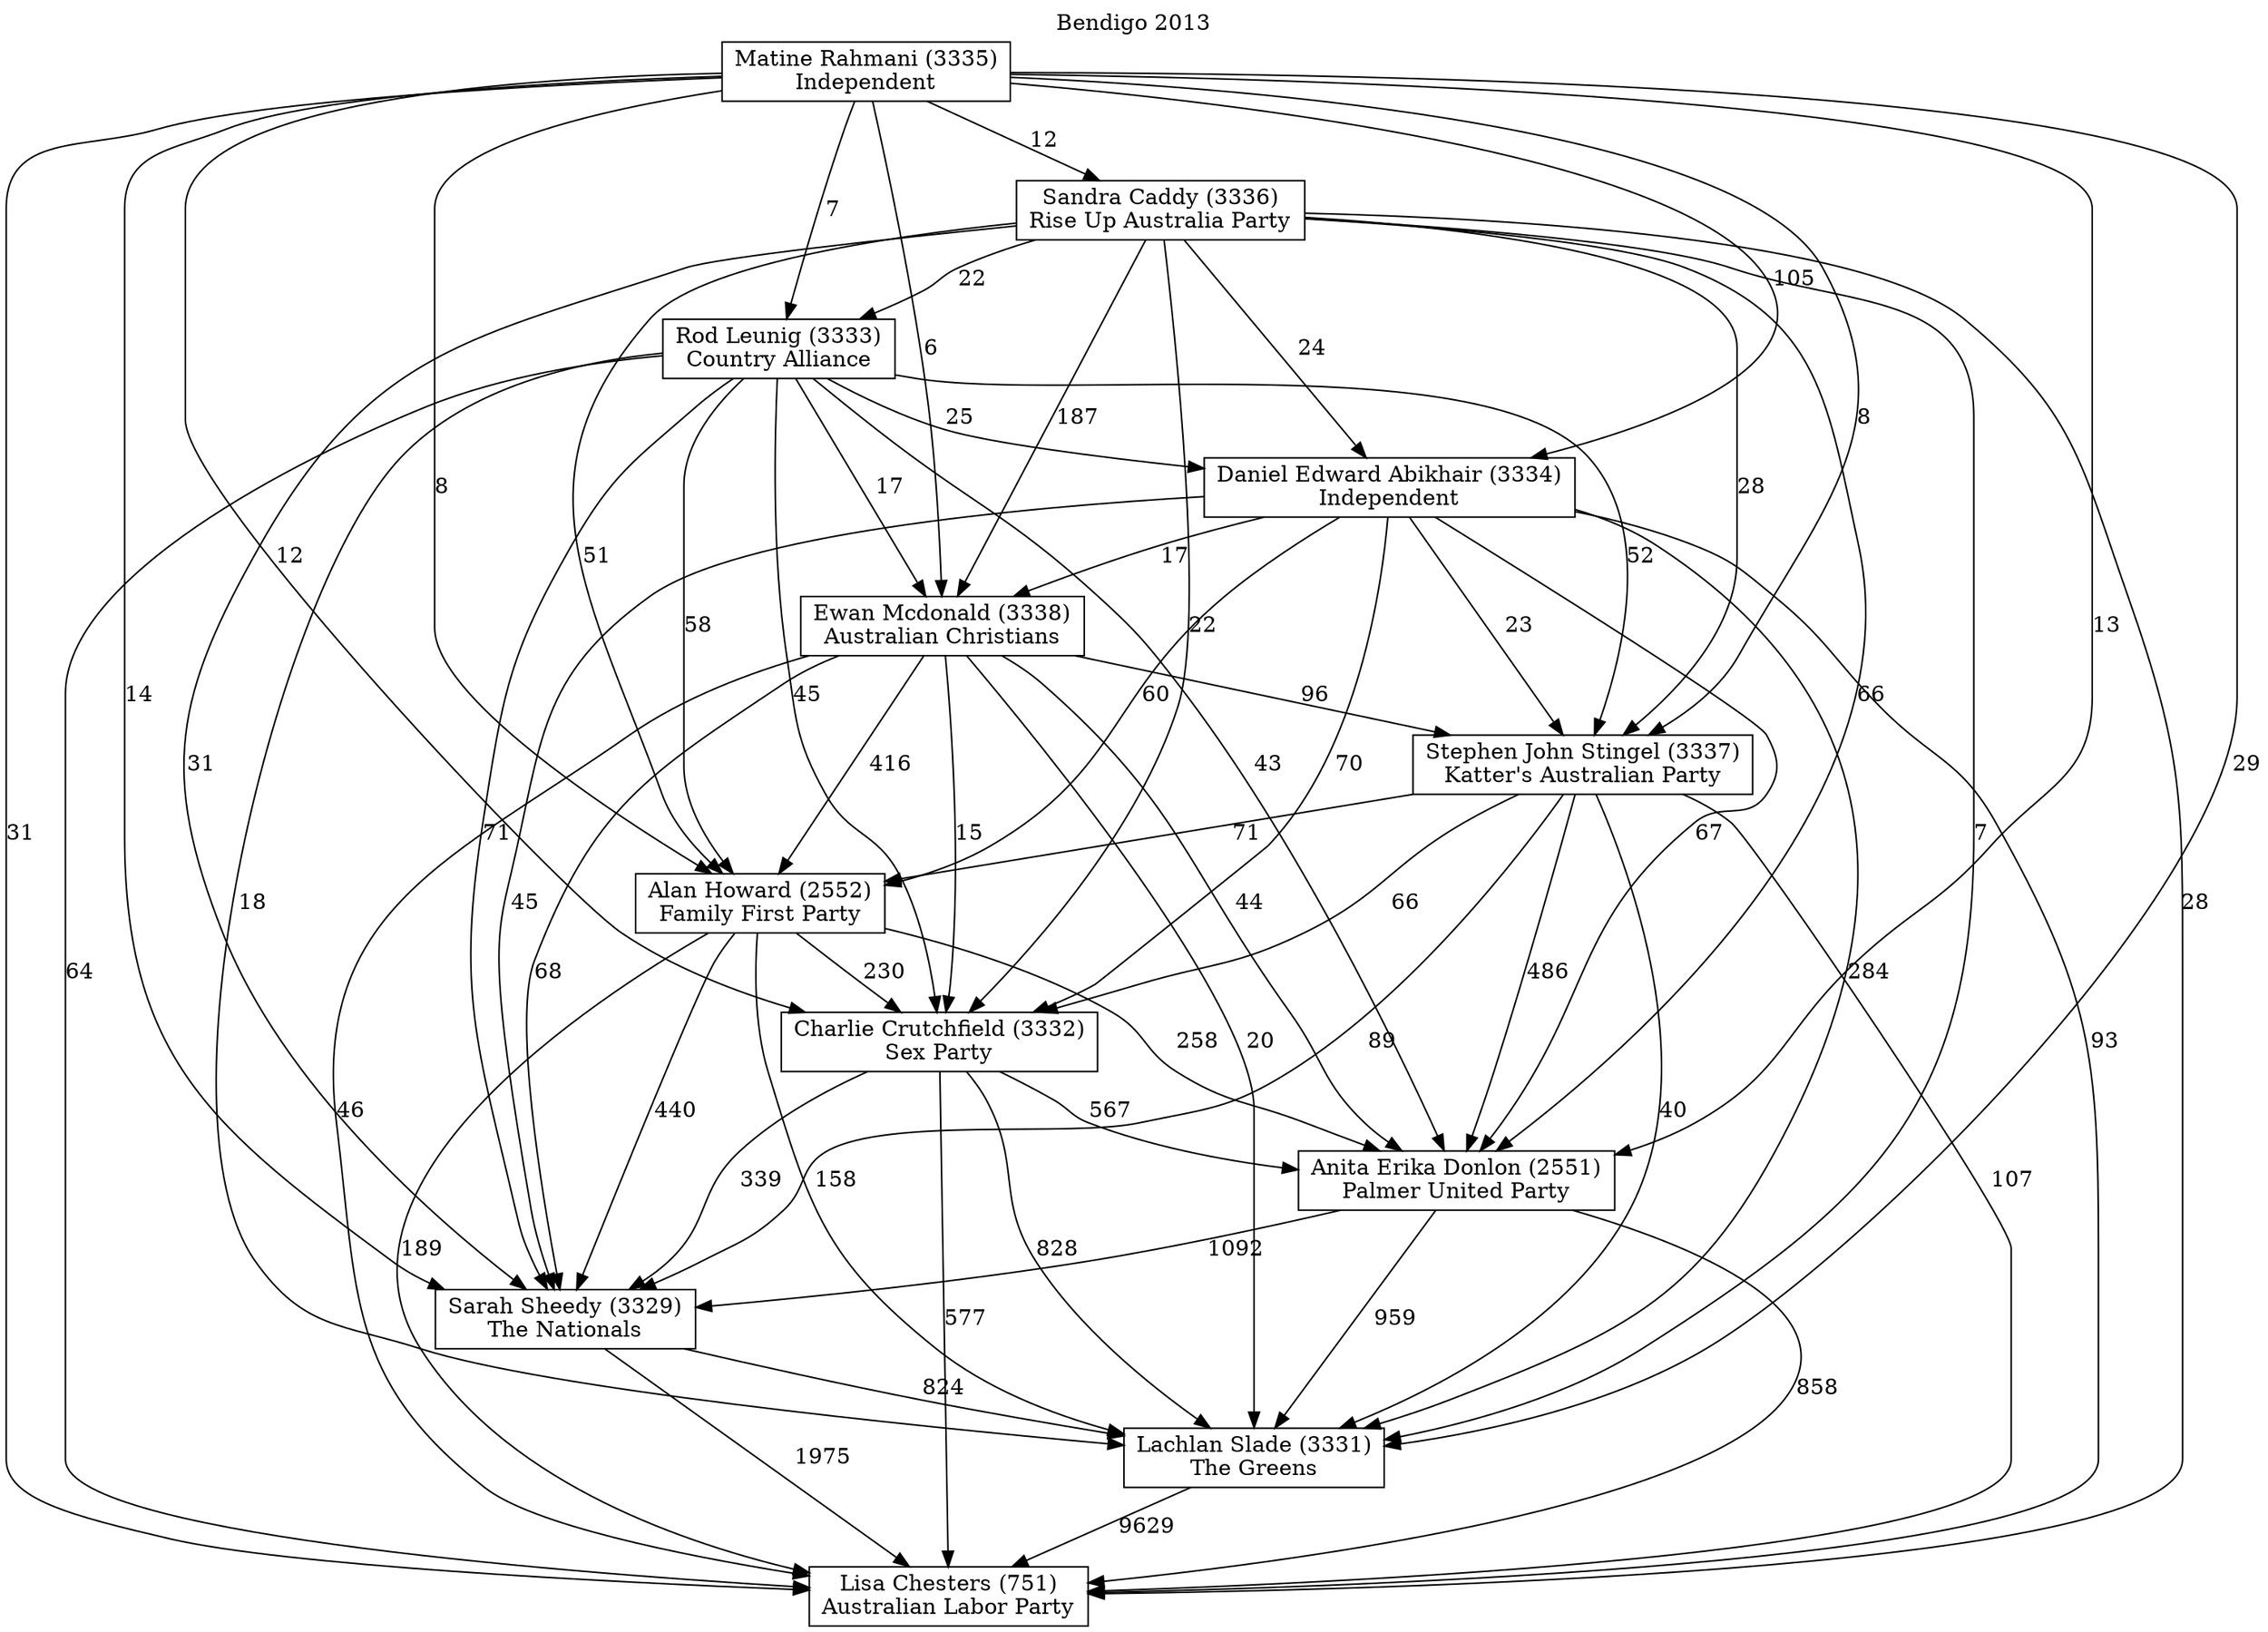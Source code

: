 // House preference flow
digraph "Lisa Chesters (751)_Bendigo_2013" {
	graph [label="Bendigo 2013" labelloc=t mclimit=10]
	node [shape=box]
	"Alan Howard (2552)" [label="Alan Howard (2552)
Family First Party"]
	"Anita Erika Donlon (2551)" [label="Anita Erika Donlon (2551)
Palmer United Party"]
	"Charlie Crutchfield (3332)" [label="Charlie Crutchfield (3332)
Sex Party"]
	"Daniel Edward Abikhair (3334)" [label="Daniel Edward Abikhair (3334)
Independent"]
	"Ewan Mcdonald (3338)" [label="Ewan Mcdonald (3338)
Australian Christians"]
	"Lachlan Slade (3331)" [label="Lachlan Slade (3331)
The Greens"]
	"Lisa Chesters (751)" [label="Lisa Chesters (751)
Australian Labor Party"]
	"Matine Rahmani (3335)" [label="Matine Rahmani (3335)
Independent"]
	"Rod Leunig (3333)" [label="Rod Leunig (3333)
Country Alliance"]
	"Sandra Caddy (3336)" [label="Sandra Caddy (3336)
Rise Up Australia Party"]
	"Sarah Sheedy (3329)" [label="Sarah Sheedy (3329)
The Nationals"]
	"Stephen John Stingel (3337)" [label="Stephen John Stingel (3337)
Katter's Australian Party"]
	"Alan Howard (2552)" -> "Anita Erika Donlon (2551)" [label=258]
	"Alan Howard (2552)" -> "Charlie Crutchfield (3332)" [label=230]
	"Alan Howard (2552)" -> "Lachlan Slade (3331)" [label=158]
	"Alan Howard (2552)" -> "Lisa Chesters (751)" [label=189]
	"Alan Howard (2552)" -> "Sarah Sheedy (3329)" [label=440]
	"Anita Erika Donlon (2551)" -> "Lachlan Slade (3331)" [label=959]
	"Anita Erika Donlon (2551)" -> "Lisa Chesters (751)" [label=858]
	"Anita Erika Donlon (2551)" -> "Sarah Sheedy (3329)" [label=1092]
	"Charlie Crutchfield (3332)" -> "Anita Erika Donlon (2551)" [label=567]
	"Charlie Crutchfield (3332)" -> "Lachlan Slade (3331)" [label=828]
	"Charlie Crutchfield (3332)" -> "Lisa Chesters (751)" [label=577]
	"Charlie Crutchfield (3332)" -> "Sarah Sheedy (3329)" [label=339]
	"Daniel Edward Abikhair (3334)" -> "Alan Howard (2552)" [label=60]
	"Daniel Edward Abikhair (3334)" -> "Anita Erika Donlon (2551)" [label=67]
	"Daniel Edward Abikhair (3334)" -> "Charlie Crutchfield (3332)" [label=70]
	"Daniel Edward Abikhair (3334)" -> "Ewan Mcdonald (3338)" [label=17]
	"Daniel Edward Abikhair (3334)" -> "Lachlan Slade (3331)" [label=284]
	"Daniel Edward Abikhair (3334)" -> "Lisa Chesters (751)" [label=93]
	"Daniel Edward Abikhair (3334)" -> "Sarah Sheedy (3329)" [label=45]
	"Daniel Edward Abikhair (3334)" -> "Stephen John Stingel (3337)" [label=23]
	"Ewan Mcdonald (3338)" -> "Alan Howard (2552)" [label=416]
	"Ewan Mcdonald (3338)" -> "Anita Erika Donlon (2551)" [label=44]
	"Ewan Mcdonald (3338)" -> "Charlie Crutchfield (3332)" [label=15]
	"Ewan Mcdonald (3338)" -> "Lachlan Slade (3331)" [label=20]
	"Ewan Mcdonald (3338)" -> "Lisa Chesters (751)" [label=46]
	"Ewan Mcdonald (3338)" -> "Sarah Sheedy (3329)" [label=68]
	"Ewan Mcdonald (3338)" -> "Stephen John Stingel (3337)" [label=96]
	"Lachlan Slade (3331)" -> "Lisa Chesters (751)" [label=9629]
	"Matine Rahmani (3335)" -> "Alan Howard (2552)" [label=8]
	"Matine Rahmani (3335)" -> "Anita Erika Donlon (2551)" [label=13]
	"Matine Rahmani (3335)" -> "Charlie Crutchfield (3332)" [label=12]
	"Matine Rahmani (3335)" -> "Daniel Edward Abikhair (3334)" [label=105]
	"Matine Rahmani (3335)" -> "Ewan Mcdonald (3338)" [label=6]
	"Matine Rahmani (3335)" -> "Lachlan Slade (3331)" [label=29]
	"Matine Rahmani (3335)" -> "Lisa Chesters (751)" [label=31]
	"Matine Rahmani (3335)" -> "Rod Leunig (3333)" [label=7]
	"Matine Rahmani (3335)" -> "Sandra Caddy (3336)" [label=12]
	"Matine Rahmani (3335)" -> "Sarah Sheedy (3329)" [label=14]
	"Matine Rahmani (3335)" -> "Stephen John Stingel (3337)" [label=8]
	"Rod Leunig (3333)" -> "Alan Howard (2552)" [label=58]
	"Rod Leunig (3333)" -> "Anita Erika Donlon (2551)" [label=43]
	"Rod Leunig (3333)" -> "Charlie Crutchfield (3332)" [label=45]
	"Rod Leunig (3333)" -> "Daniel Edward Abikhair (3334)" [label=25]
	"Rod Leunig (3333)" -> "Ewan Mcdonald (3338)" [label=17]
	"Rod Leunig (3333)" -> "Lachlan Slade (3331)" [label=18]
	"Rod Leunig (3333)" -> "Lisa Chesters (751)" [label=64]
	"Rod Leunig (3333)" -> "Sarah Sheedy (3329)" [label=71]
	"Rod Leunig (3333)" -> "Stephen John Stingel (3337)" [label=52]
	"Sandra Caddy (3336)" -> "Alan Howard (2552)" [label=51]
	"Sandra Caddy (3336)" -> "Anita Erika Donlon (2551)" [label=66]
	"Sandra Caddy (3336)" -> "Charlie Crutchfield (3332)" [label=22]
	"Sandra Caddy (3336)" -> "Daniel Edward Abikhair (3334)" [label=24]
	"Sandra Caddy (3336)" -> "Ewan Mcdonald (3338)" [label=187]
	"Sandra Caddy (3336)" -> "Lachlan Slade (3331)" [label=7]
	"Sandra Caddy (3336)" -> "Lisa Chesters (751)" [label=28]
	"Sandra Caddy (3336)" -> "Rod Leunig (3333)" [label=22]
	"Sandra Caddy (3336)" -> "Sarah Sheedy (3329)" [label=31]
	"Sandra Caddy (3336)" -> "Stephen John Stingel (3337)" [label=28]
	"Sarah Sheedy (3329)" -> "Lachlan Slade (3331)" [label=824]
	"Sarah Sheedy (3329)" -> "Lisa Chesters (751)" [label=1975]
	"Stephen John Stingel (3337)" -> "Alan Howard (2552)" [label=71]
	"Stephen John Stingel (3337)" -> "Anita Erika Donlon (2551)" [label=486]
	"Stephen John Stingel (3337)" -> "Charlie Crutchfield (3332)" [label=66]
	"Stephen John Stingel (3337)" -> "Lachlan Slade (3331)" [label=40]
	"Stephen John Stingel (3337)" -> "Lisa Chesters (751)" [label=107]
	"Stephen John Stingel (3337)" -> "Sarah Sheedy (3329)" [label=89]
}

